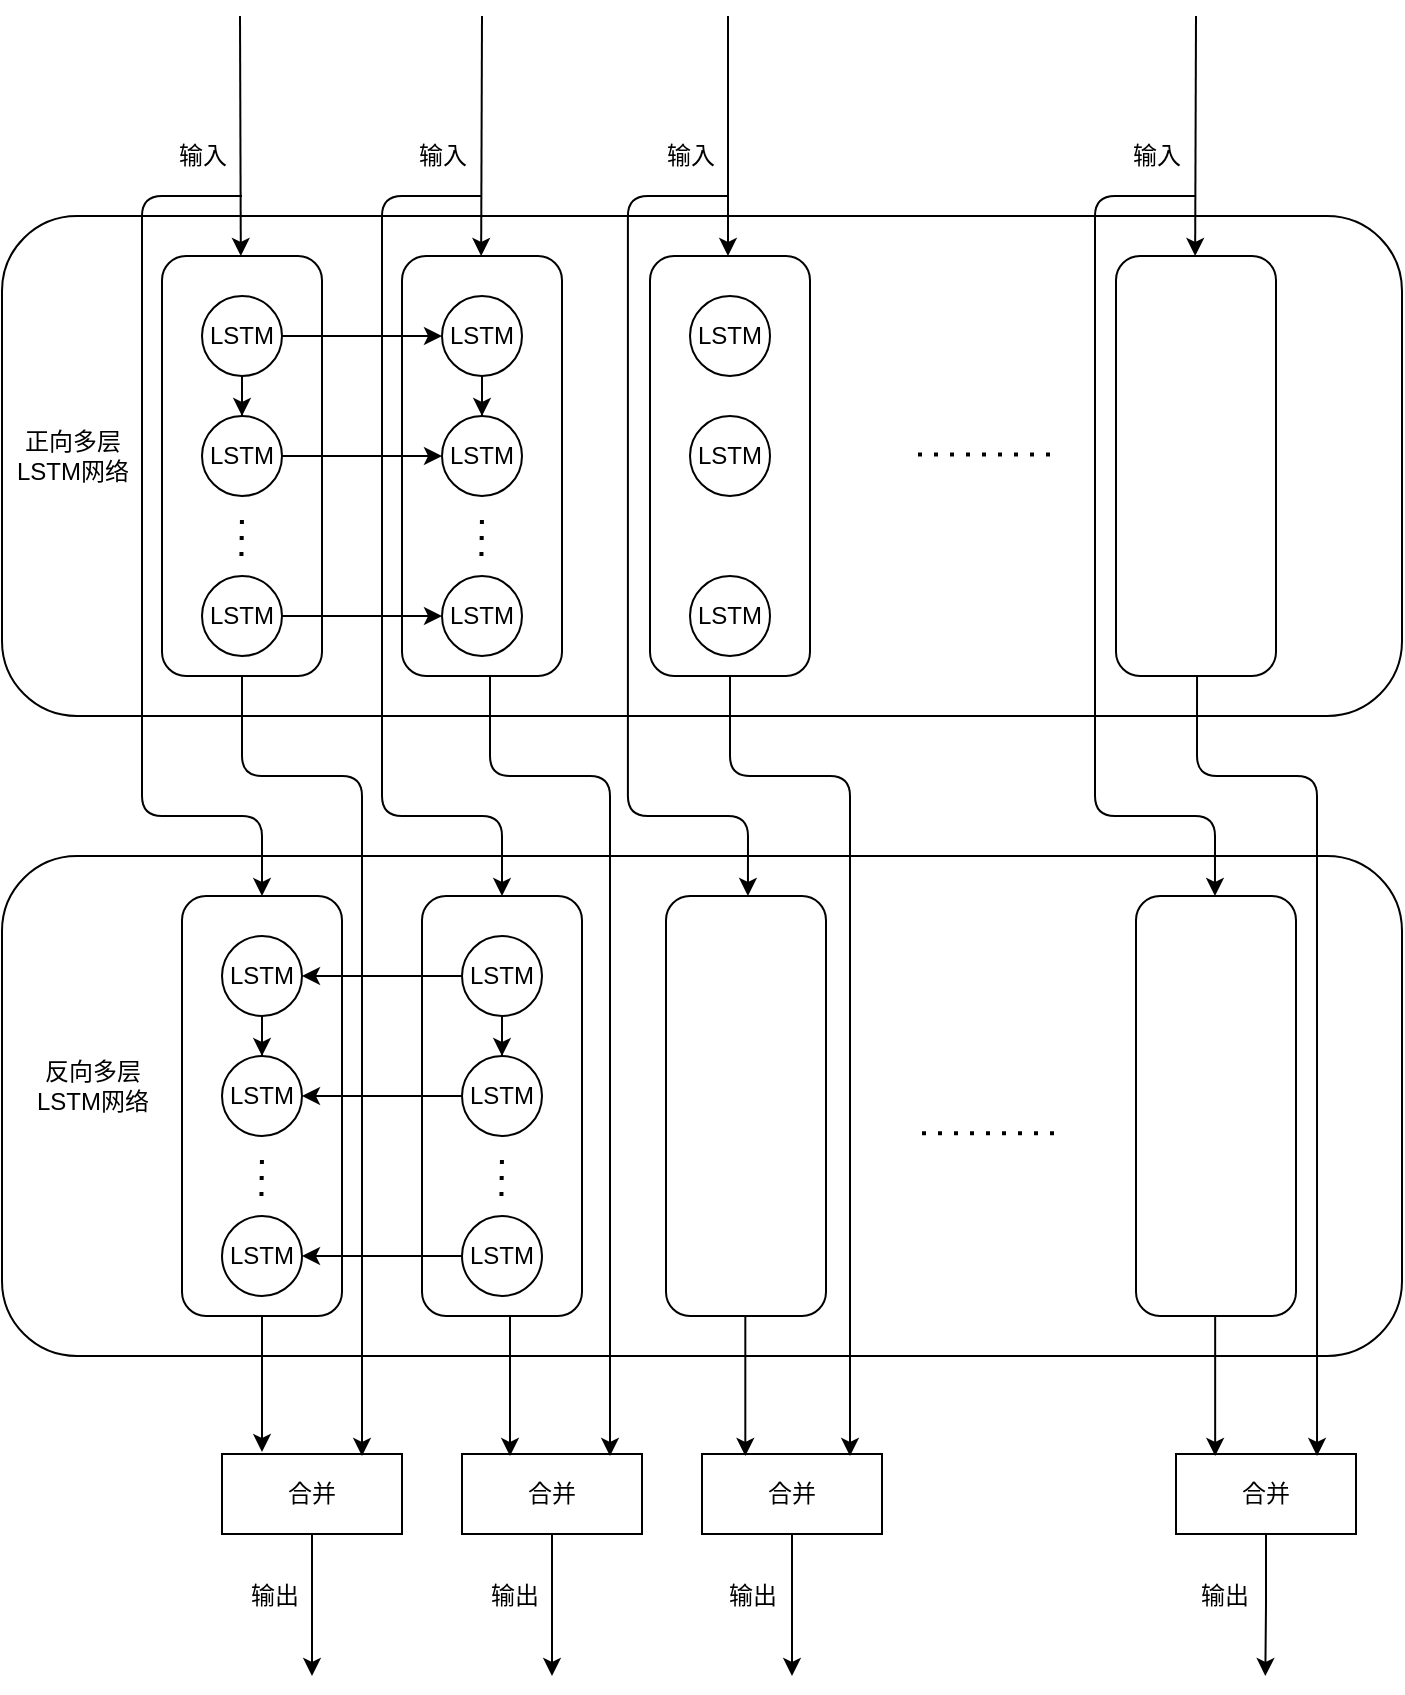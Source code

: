 <mxfile version="14.4.4" type="github">
  <diagram id="JIANmT2nnOIBF4YDTT5s" name="第 1 页">
    <mxGraphModel dx="2031" dy="1146" grid="1" gridSize="10" guides="1" tooltips="1" connect="1" arrows="1" fold="1" page="1" pageScale="1" pageWidth="827" pageHeight="1169" math="0" shadow="0">
      <root>
        <mxCell id="0" />
        <mxCell id="1" parent="0" />
        <mxCell id="ffXGzlUsW7iirdP9C00W-28" value="" style="rounded=1;whiteSpace=wrap;html=1;fillColor=none;" vertex="1" parent="1">
          <mxGeometry x="64" y="250" width="700" height="250" as="geometry" />
        </mxCell>
        <mxCell id="ffXGzlUsW7iirdP9C00W-2" value="" style="rounded=1;whiteSpace=wrap;html=1;" vertex="1" parent="1">
          <mxGeometry x="144" y="270" width="80" height="210" as="geometry" />
        </mxCell>
        <mxCell id="ffXGzlUsW7iirdP9C00W-6" value="" style="edgeStyle=orthogonalEdgeStyle;rounded=0;orthogonalLoop=1;jettySize=auto;html=1;" edge="1" parent="1" source="ffXGzlUsW7iirdP9C00W-1" target="ffXGzlUsW7iirdP9C00W-4">
          <mxGeometry relative="1" as="geometry" />
        </mxCell>
        <mxCell id="ffXGzlUsW7iirdP9C00W-1" value="LSTM" style="ellipse;whiteSpace=wrap;html=1;aspect=fixed;" vertex="1" parent="1">
          <mxGeometry x="164" y="290" width="40" height="40" as="geometry" />
        </mxCell>
        <mxCell id="ffXGzlUsW7iirdP9C00W-3" value="&lt;span&gt;LSTM&lt;/span&gt;" style="ellipse;whiteSpace=wrap;html=1;aspect=fixed;" vertex="1" parent="1">
          <mxGeometry x="164" y="430" width="40" height="40" as="geometry" />
        </mxCell>
        <mxCell id="ffXGzlUsW7iirdP9C00W-4" value="&lt;span&gt;LSTM&lt;/span&gt;" style="ellipse;whiteSpace=wrap;html=1;aspect=fixed;" vertex="1" parent="1">
          <mxGeometry x="164" y="350" width="40" height="40" as="geometry" />
        </mxCell>
        <mxCell id="ffXGzlUsW7iirdP9C00W-5" value="" style="endArrow=none;dashed=1;html=1;dashPattern=1 3;strokeWidth=2;" edge="1" parent="1">
          <mxGeometry width="50" height="50" relative="1" as="geometry">
            <mxPoint x="183.71" y="420" as="sourcePoint" />
            <mxPoint x="184" y="400" as="targetPoint" />
          </mxGeometry>
        </mxCell>
        <mxCell id="ffXGzlUsW7iirdP9C00W-7" value="" style="rounded=1;whiteSpace=wrap;html=1;" vertex="1" parent="1">
          <mxGeometry x="264" y="270" width="80" height="210" as="geometry" />
        </mxCell>
        <mxCell id="ffXGzlUsW7iirdP9C00W-8" value="" style="edgeStyle=orthogonalEdgeStyle;rounded=0;orthogonalLoop=1;jettySize=auto;html=1;" edge="1" parent="1" source="ffXGzlUsW7iirdP9C00W-9" target="ffXGzlUsW7iirdP9C00W-11">
          <mxGeometry relative="1" as="geometry" />
        </mxCell>
        <mxCell id="ffXGzlUsW7iirdP9C00W-9" value="LSTM" style="ellipse;whiteSpace=wrap;html=1;aspect=fixed;" vertex="1" parent="1">
          <mxGeometry x="284" y="290" width="40" height="40" as="geometry" />
        </mxCell>
        <mxCell id="ffXGzlUsW7iirdP9C00W-10" value="&lt;span&gt;LSTM&lt;/span&gt;" style="ellipse;whiteSpace=wrap;html=1;aspect=fixed;" vertex="1" parent="1">
          <mxGeometry x="284" y="430" width="40" height="40" as="geometry" />
        </mxCell>
        <mxCell id="ffXGzlUsW7iirdP9C00W-11" value="&lt;span&gt;LSTM&lt;/span&gt;" style="ellipse;whiteSpace=wrap;html=1;aspect=fixed;" vertex="1" parent="1">
          <mxGeometry x="284" y="350" width="40" height="40" as="geometry" />
        </mxCell>
        <mxCell id="ffXGzlUsW7iirdP9C00W-12" value="" style="endArrow=none;dashed=1;html=1;dashPattern=1 3;strokeWidth=2;" edge="1" parent="1">
          <mxGeometry width="50" height="50" relative="1" as="geometry">
            <mxPoint x="303.71" y="420" as="sourcePoint" />
            <mxPoint x="304" y="400" as="targetPoint" />
          </mxGeometry>
        </mxCell>
        <mxCell id="ffXGzlUsW7iirdP9C00W-13" value="" style="edgeStyle=orthogonalEdgeStyle;rounded=0;orthogonalLoop=1;jettySize=auto;html=1;" edge="1" parent="1" source="ffXGzlUsW7iirdP9C00W-1" target="ffXGzlUsW7iirdP9C00W-9">
          <mxGeometry relative="1" as="geometry" />
        </mxCell>
        <mxCell id="ffXGzlUsW7iirdP9C00W-14" value="" style="edgeStyle=orthogonalEdgeStyle;rounded=0;orthogonalLoop=1;jettySize=auto;html=1;" edge="1" parent="1" source="ffXGzlUsW7iirdP9C00W-4" target="ffXGzlUsW7iirdP9C00W-11">
          <mxGeometry relative="1" as="geometry" />
        </mxCell>
        <mxCell id="ffXGzlUsW7iirdP9C00W-15" value="" style="edgeStyle=orthogonalEdgeStyle;rounded=0;orthogonalLoop=1;jettySize=auto;html=1;" edge="1" parent="1" source="ffXGzlUsW7iirdP9C00W-3" target="ffXGzlUsW7iirdP9C00W-10">
          <mxGeometry relative="1" as="geometry" />
        </mxCell>
        <mxCell id="ffXGzlUsW7iirdP9C00W-22" value="" style="rounded=1;whiteSpace=wrap;html=1;" vertex="1" parent="1">
          <mxGeometry x="388" y="270" width="80" height="210" as="geometry" />
        </mxCell>
        <mxCell id="ffXGzlUsW7iirdP9C00W-23" value="" style="rounded=1;whiteSpace=wrap;html=1;" vertex="1" parent="1">
          <mxGeometry x="621" y="270" width="80" height="210" as="geometry" />
        </mxCell>
        <mxCell id="ffXGzlUsW7iirdP9C00W-24" value="" style="endArrow=classic;html=1;entryX=0.5;entryY=0;entryDx=0;entryDy=0;edgeStyle=orthogonalEdgeStyle;" edge="1" parent="1" target="ffXGzlUsW7iirdP9C00W-30">
          <mxGeometry width="50" height="50" relative="1" as="geometry">
            <mxPoint x="184" y="240" as="sourcePoint" />
            <mxPoint x="524" y="370" as="targetPoint" />
            <Array as="points">
              <mxPoint x="134" y="240" />
              <mxPoint x="134" y="550" />
              <mxPoint x="194" y="550" />
            </Array>
          </mxGeometry>
        </mxCell>
        <mxCell id="ffXGzlUsW7iirdP9C00W-25" value="" style="endArrow=classic;html=1;entryX=0.5;entryY=0;entryDx=0;entryDy=0;" edge="1" parent="1">
          <mxGeometry width="50" height="50" relative="1" as="geometry">
            <mxPoint x="304" y="150" as="sourcePoint" />
            <mxPoint x="303.58" y="270" as="targetPoint" />
          </mxGeometry>
        </mxCell>
        <mxCell id="ffXGzlUsW7iirdP9C00W-26" value="" style="endArrow=classic;html=1;entryX=0.5;entryY=0;entryDx=0;entryDy=0;" edge="1" parent="1">
          <mxGeometry width="50" height="50" relative="1" as="geometry">
            <mxPoint x="427" y="150" as="sourcePoint" />
            <mxPoint x="427" y="270" as="targetPoint" />
          </mxGeometry>
        </mxCell>
        <mxCell id="ffXGzlUsW7iirdP9C00W-27" value="" style="endArrow=classic;html=1;entryX=0.5;entryY=0;entryDx=0;entryDy=0;" edge="1" parent="1">
          <mxGeometry width="50" height="50" relative="1" as="geometry">
            <mxPoint x="661" y="150" as="sourcePoint" />
            <mxPoint x="660.58" y="270" as="targetPoint" />
          </mxGeometry>
        </mxCell>
        <mxCell id="ffXGzlUsW7iirdP9C00W-29" value="" style="rounded=1;whiteSpace=wrap;html=1;fillColor=none;" vertex="1" parent="1">
          <mxGeometry x="64" y="570" width="700" height="250" as="geometry" />
        </mxCell>
        <mxCell id="ffXGzlUsW7iirdP9C00W-30" value="" style="rounded=1;whiteSpace=wrap;html=1;" vertex="1" parent="1">
          <mxGeometry x="154" y="590" width="80" height="210" as="geometry" />
        </mxCell>
        <mxCell id="ffXGzlUsW7iirdP9C00W-31" value="" style="edgeStyle=orthogonalEdgeStyle;rounded=0;orthogonalLoop=1;jettySize=auto;html=1;" edge="1" parent="1" source="ffXGzlUsW7iirdP9C00W-32" target="ffXGzlUsW7iirdP9C00W-34">
          <mxGeometry relative="1" as="geometry" />
        </mxCell>
        <mxCell id="ffXGzlUsW7iirdP9C00W-32" value="LSTM" style="ellipse;whiteSpace=wrap;html=1;aspect=fixed;" vertex="1" parent="1">
          <mxGeometry x="174" y="610" width="40" height="40" as="geometry" />
        </mxCell>
        <mxCell id="ffXGzlUsW7iirdP9C00W-33" value="&lt;span&gt;LSTM&lt;/span&gt;" style="ellipse;whiteSpace=wrap;html=1;aspect=fixed;" vertex="1" parent="1">
          <mxGeometry x="174" y="750" width="40" height="40" as="geometry" />
        </mxCell>
        <mxCell id="ffXGzlUsW7iirdP9C00W-34" value="&lt;span&gt;LSTM&lt;/span&gt;" style="ellipse;whiteSpace=wrap;html=1;aspect=fixed;" vertex="1" parent="1">
          <mxGeometry x="174" y="670" width="40" height="40" as="geometry" />
        </mxCell>
        <mxCell id="ffXGzlUsW7iirdP9C00W-35" value="" style="endArrow=none;dashed=1;html=1;dashPattern=1 3;strokeWidth=2;" edge="1" parent="1">
          <mxGeometry width="50" height="50" relative="1" as="geometry">
            <mxPoint x="193.71" y="740" as="sourcePoint" />
            <mxPoint x="194" y="720" as="targetPoint" />
          </mxGeometry>
        </mxCell>
        <mxCell id="ffXGzlUsW7iirdP9C00W-36" value="" style="rounded=1;whiteSpace=wrap;html=1;" vertex="1" parent="1">
          <mxGeometry x="274" y="590" width="80" height="210" as="geometry" />
        </mxCell>
        <mxCell id="ffXGzlUsW7iirdP9C00W-37" value="" style="edgeStyle=orthogonalEdgeStyle;rounded=0;orthogonalLoop=1;jettySize=auto;html=1;" edge="1" parent="1" source="ffXGzlUsW7iirdP9C00W-38" target="ffXGzlUsW7iirdP9C00W-40">
          <mxGeometry relative="1" as="geometry" />
        </mxCell>
        <mxCell id="ffXGzlUsW7iirdP9C00W-76" value="" style="edgeStyle=orthogonalEdgeStyle;rounded=0;orthogonalLoop=1;jettySize=auto;html=1;" edge="1" parent="1" source="ffXGzlUsW7iirdP9C00W-38" target="ffXGzlUsW7iirdP9C00W-32">
          <mxGeometry relative="1" as="geometry" />
        </mxCell>
        <mxCell id="ffXGzlUsW7iirdP9C00W-38" value="LSTM" style="ellipse;whiteSpace=wrap;html=1;aspect=fixed;" vertex="1" parent="1">
          <mxGeometry x="294" y="610" width="40" height="40" as="geometry" />
        </mxCell>
        <mxCell id="ffXGzlUsW7iirdP9C00W-39" value="&lt;span&gt;LSTM&lt;/span&gt;" style="ellipse;whiteSpace=wrap;html=1;aspect=fixed;" vertex="1" parent="1">
          <mxGeometry x="294" y="750" width="40" height="40" as="geometry" />
        </mxCell>
        <mxCell id="ffXGzlUsW7iirdP9C00W-40" value="&lt;span&gt;LSTM&lt;/span&gt;" style="ellipse;whiteSpace=wrap;html=1;aspect=fixed;" vertex="1" parent="1">
          <mxGeometry x="294" y="670" width="40" height="40" as="geometry" />
        </mxCell>
        <mxCell id="ffXGzlUsW7iirdP9C00W-41" value="" style="endArrow=none;dashed=1;html=1;dashPattern=1 3;strokeWidth=2;" edge="1" parent="1">
          <mxGeometry width="50" height="50" relative="1" as="geometry">
            <mxPoint x="313.71" y="740" as="sourcePoint" />
            <mxPoint x="314" y="720" as="targetPoint" />
          </mxGeometry>
        </mxCell>
        <mxCell id="ffXGzlUsW7iirdP9C00W-44" value="" style="edgeStyle=orthogonalEdgeStyle;rounded=0;orthogonalLoop=1;jettySize=auto;html=1;" edge="1" parent="1" source="ffXGzlUsW7iirdP9C00W-39" target="ffXGzlUsW7iirdP9C00W-33">
          <mxGeometry relative="1" as="geometry" />
        </mxCell>
        <mxCell id="ffXGzlUsW7iirdP9C00W-45" value="" style="rounded=1;whiteSpace=wrap;html=1;" vertex="1" parent="1">
          <mxGeometry x="396" y="590" width="80" height="210" as="geometry" />
        </mxCell>
        <mxCell id="ffXGzlUsW7iirdP9C00W-46" value="" style="rounded=1;whiteSpace=wrap;html=1;" vertex="1" parent="1">
          <mxGeometry x="631" y="590" width="80" height="210" as="geometry" />
        </mxCell>
        <mxCell id="ffXGzlUsW7iirdP9C00W-51" value="LSTM" style="ellipse;whiteSpace=wrap;html=1;aspect=fixed;" vertex="1" parent="1">
          <mxGeometry x="408" y="290" width="40" height="40" as="geometry" />
        </mxCell>
        <mxCell id="ffXGzlUsW7iirdP9C00W-52" value="&lt;span&gt;LSTM&lt;/span&gt;" style="ellipse;whiteSpace=wrap;html=1;aspect=fixed;" vertex="1" parent="1">
          <mxGeometry x="408" y="430" width="40" height="40" as="geometry" />
        </mxCell>
        <mxCell id="ffXGzlUsW7iirdP9C00W-53" value="&lt;span&gt;LSTM&lt;/span&gt;" style="ellipse;whiteSpace=wrap;html=1;aspect=fixed;" vertex="1" parent="1">
          <mxGeometry x="408" y="350" width="40" height="40" as="geometry" />
        </mxCell>
        <mxCell id="ffXGzlUsW7iirdP9C00W-54" value="" style="endArrow=classic;html=1;entryX=0.5;entryY=0;entryDx=0;entryDy=0;" edge="1" parent="1">
          <mxGeometry width="50" height="50" relative="1" as="geometry">
            <mxPoint x="183" y="150" as="sourcePoint" />
            <mxPoint x="183.41" y="270" as="targetPoint" />
          </mxGeometry>
        </mxCell>
        <mxCell id="ffXGzlUsW7iirdP9C00W-55" value="" style="endArrow=classic;html=1;exitX=0.5;exitY=1;exitDx=0;exitDy=0;" edge="1" parent="1" source="ffXGzlUsW7iirdP9C00W-30">
          <mxGeometry width="50" height="50" relative="1" as="geometry">
            <mxPoint x="594" y="690" as="sourcePoint" />
            <mxPoint x="194" y="868" as="targetPoint" />
          </mxGeometry>
        </mxCell>
        <mxCell id="ffXGzlUsW7iirdP9C00W-57" value="" style="endArrow=classic;html=1;exitX=0.5;exitY=1;exitDx=0;exitDy=0;edgeStyle=orthogonalEdgeStyle;" edge="1" parent="1" source="ffXGzlUsW7iirdP9C00W-2">
          <mxGeometry width="50" height="50" relative="1" as="geometry">
            <mxPoint x="594" y="690" as="sourcePoint" />
            <mxPoint x="244" y="870" as="targetPoint" />
            <Array as="points">
              <mxPoint x="184" y="530" />
              <mxPoint x="244" y="530" />
            </Array>
          </mxGeometry>
        </mxCell>
        <mxCell id="ffXGzlUsW7iirdP9C00W-78" style="edgeStyle=orthogonalEdgeStyle;rounded=0;orthogonalLoop=1;jettySize=auto;html=1;exitX=0.5;exitY=1;exitDx=0;exitDy=0;" edge="1" parent="1" source="ffXGzlUsW7iirdP9C00W-58">
          <mxGeometry relative="1" as="geometry">
            <mxPoint x="219" y="980" as="targetPoint" />
          </mxGeometry>
        </mxCell>
        <mxCell id="ffXGzlUsW7iirdP9C00W-58" value="合并" style="rounded=0;whiteSpace=wrap;html=1;fillColor=none;" vertex="1" parent="1">
          <mxGeometry x="174" y="869" width="90" height="40" as="geometry" />
        </mxCell>
        <mxCell id="ffXGzlUsW7iirdP9C00W-59" value="" style="endArrow=classic;html=1;entryX=0.5;entryY=0;entryDx=0;entryDy=0;edgeStyle=orthogonalEdgeStyle;" edge="1" parent="1">
          <mxGeometry width="50" height="50" relative="1" as="geometry">
            <mxPoint x="304" y="240" as="sourcePoint" />
            <mxPoint x="314" y="590" as="targetPoint" />
            <Array as="points">
              <mxPoint x="254" y="240" />
              <mxPoint x="254" y="550" />
              <mxPoint x="314" y="550" />
            </Array>
          </mxGeometry>
        </mxCell>
        <mxCell id="ffXGzlUsW7iirdP9C00W-62" value="" style="endArrow=classic;html=1;entryX=0.25;entryY=0;entryDx=0;entryDy=0;" edge="1" parent="1">
          <mxGeometry width="50" height="50" relative="1" as="geometry">
            <mxPoint x="318" y="800" as="sourcePoint" />
            <mxPoint x="318" y="870" as="targetPoint" />
          </mxGeometry>
        </mxCell>
        <mxCell id="ffXGzlUsW7iirdP9C00W-63" value="" style="endArrow=classic;html=1;exitX=0.5;exitY=1;exitDx=0;exitDy=0;edgeStyle=orthogonalEdgeStyle;" edge="1" parent="1">
          <mxGeometry width="50" height="50" relative="1" as="geometry">
            <mxPoint x="308" y="480" as="sourcePoint" />
            <mxPoint x="368" y="870" as="targetPoint" />
            <Array as="points">
              <mxPoint x="308" y="530" />
              <mxPoint x="368" y="530" />
            </Array>
          </mxGeometry>
        </mxCell>
        <mxCell id="ffXGzlUsW7iirdP9C00W-79" style="edgeStyle=orthogonalEdgeStyle;rounded=0;orthogonalLoop=1;jettySize=auto;html=1;exitX=0.5;exitY=1;exitDx=0;exitDy=0;" edge="1" parent="1" source="ffXGzlUsW7iirdP9C00W-64">
          <mxGeometry relative="1" as="geometry">
            <mxPoint x="339" y="980" as="targetPoint" />
          </mxGeometry>
        </mxCell>
        <mxCell id="ffXGzlUsW7iirdP9C00W-64" value="合并" style="rounded=0;whiteSpace=wrap;html=1;fillColor=none;" vertex="1" parent="1">
          <mxGeometry x="294" y="869" width="90" height="40" as="geometry" />
        </mxCell>
        <mxCell id="ffXGzlUsW7iirdP9C00W-65" value="" style="endArrow=classic;html=1;entryX=0.5;entryY=0;entryDx=0;entryDy=0;edgeStyle=orthogonalEdgeStyle;" edge="1" parent="1">
          <mxGeometry width="50" height="50" relative="1" as="geometry">
            <mxPoint x="426.97" y="240" as="sourcePoint" />
            <mxPoint x="436.97" y="590.0" as="targetPoint" />
            <Array as="points">
              <mxPoint x="376.97" y="240" />
              <mxPoint x="376.97" y="550" />
              <mxPoint x="436.97" y="550" />
            </Array>
          </mxGeometry>
        </mxCell>
        <mxCell id="ffXGzlUsW7iirdP9C00W-67" value="" style="endArrow=classic;html=1;exitX=0.5;exitY=1;exitDx=0;exitDy=0;edgeStyle=orthogonalEdgeStyle;" edge="1" parent="1">
          <mxGeometry width="50" height="50" relative="1" as="geometry">
            <mxPoint x="428" y="480.0" as="sourcePoint" />
            <mxPoint x="488" y="870" as="targetPoint" />
            <Array as="points">
              <mxPoint x="428" y="530" />
              <mxPoint x="488" y="530" />
            </Array>
          </mxGeometry>
        </mxCell>
        <mxCell id="ffXGzlUsW7iirdP9C00W-68" value="" style="endArrow=classic;html=1;entryX=0.25;entryY=0;entryDx=0;entryDy=0;" edge="1" parent="1">
          <mxGeometry width="50" height="50" relative="1" as="geometry">
            <mxPoint x="435.66" y="800" as="sourcePoint" />
            <mxPoint x="435.66" y="870" as="targetPoint" />
          </mxGeometry>
        </mxCell>
        <mxCell id="ffXGzlUsW7iirdP9C00W-80" style="edgeStyle=orthogonalEdgeStyle;rounded=0;orthogonalLoop=1;jettySize=auto;html=1;exitX=0.5;exitY=1;exitDx=0;exitDy=0;" edge="1" parent="1" source="ffXGzlUsW7iirdP9C00W-69">
          <mxGeometry relative="1" as="geometry">
            <mxPoint x="459" y="980" as="targetPoint" />
          </mxGeometry>
        </mxCell>
        <mxCell id="ffXGzlUsW7iirdP9C00W-69" value="合并" style="rounded=0;whiteSpace=wrap;html=1;fillColor=none;" vertex="1" parent="1">
          <mxGeometry x="414" y="869" width="90" height="40" as="geometry" />
        </mxCell>
        <mxCell id="ffXGzlUsW7iirdP9C00W-70" value="" style="endArrow=classic;html=1;entryX=0.5;entryY=0;entryDx=0;entryDy=0;edgeStyle=orthogonalEdgeStyle;" edge="1" parent="1">
          <mxGeometry width="50" height="50" relative="1" as="geometry">
            <mxPoint x="660.49" y="240" as="sourcePoint" />
            <mxPoint x="670.49" y="590.0" as="targetPoint" />
            <Array as="points">
              <mxPoint x="610.49" y="240" />
              <mxPoint x="610.49" y="550" />
              <mxPoint x="670.49" y="550" />
            </Array>
          </mxGeometry>
        </mxCell>
        <mxCell id="ffXGzlUsW7iirdP9C00W-71" value="" style="endArrow=classic;html=1;exitX=0.5;exitY=1;exitDx=0;exitDy=0;edgeStyle=orthogonalEdgeStyle;" edge="1" parent="1">
          <mxGeometry width="50" height="50" relative="1" as="geometry">
            <mxPoint x="661.52" y="480" as="sourcePoint" />
            <mxPoint x="721.52" y="870" as="targetPoint" />
            <Array as="points">
              <mxPoint x="661.52" y="530" />
              <mxPoint x="721.52" y="530" />
            </Array>
          </mxGeometry>
        </mxCell>
        <mxCell id="ffXGzlUsW7iirdP9C00W-72" value="" style="endArrow=classic;html=1;entryX=0.25;entryY=0;entryDx=0;entryDy=0;" edge="1" parent="1">
          <mxGeometry width="50" height="50" relative="1" as="geometry">
            <mxPoint x="670.58" y="800" as="sourcePoint" />
            <mxPoint x="670.58" y="870" as="targetPoint" />
          </mxGeometry>
        </mxCell>
        <mxCell id="ffXGzlUsW7iirdP9C00W-81" style="edgeStyle=orthogonalEdgeStyle;rounded=0;orthogonalLoop=1;jettySize=auto;html=1;exitX=0.5;exitY=1;exitDx=0;exitDy=0;" edge="1" parent="1" source="ffXGzlUsW7iirdP9C00W-73">
          <mxGeometry relative="1" as="geometry">
            <mxPoint x="695.667" y="980" as="targetPoint" />
          </mxGeometry>
        </mxCell>
        <mxCell id="ffXGzlUsW7iirdP9C00W-73" value="合并" style="rounded=0;whiteSpace=wrap;html=1;fillColor=none;" vertex="1" parent="1">
          <mxGeometry x="651" y="869" width="90" height="40" as="geometry" />
        </mxCell>
        <mxCell id="ffXGzlUsW7iirdP9C00W-75" value="" style="edgeStyle=orthogonalEdgeStyle;rounded=0;orthogonalLoop=1;jettySize=auto;html=1;" edge="1" parent="1">
          <mxGeometry relative="1" as="geometry">
            <mxPoint x="294" y="690" as="sourcePoint" />
            <mxPoint x="214" y="690" as="targetPoint" />
          </mxGeometry>
        </mxCell>
        <mxCell id="ffXGzlUsW7iirdP9C00W-83" value="" style="endArrow=none;dashed=1;html=1;dashPattern=1 3;strokeWidth=2;" edge="1" parent="1">
          <mxGeometry width="50" height="50" relative="1" as="geometry">
            <mxPoint x="524" y="708.57" as="sourcePoint" />
            <mxPoint x="594" y="708.57" as="targetPoint" />
          </mxGeometry>
        </mxCell>
        <mxCell id="ffXGzlUsW7iirdP9C00W-84" value="" style="endArrow=none;dashed=1;html=1;dashPattern=1 3;strokeWidth=2;" edge="1" parent="1">
          <mxGeometry width="50" height="50" relative="1" as="geometry">
            <mxPoint x="522" y="369.29" as="sourcePoint" />
            <mxPoint x="592" y="369.29" as="targetPoint" />
          </mxGeometry>
        </mxCell>
        <mxCell id="ffXGzlUsW7iirdP9C00W-85" value="正向多层&lt;br&gt;LSTM网络" style="text;html=1;align=center;verticalAlign=middle;resizable=0;points=[];autosize=1;" vertex="1" parent="1">
          <mxGeometry x="64" y="355" width="70" height="30" as="geometry" />
        </mxCell>
        <mxCell id="ffXGzlUsW7iirdP9C00W-86" value="反向多层&lt;br&gt;LSTM网络" style="text;html=1;align=center;verticalAlign=middle;resizable=0;points=[];autosize=1;" vertex="1" parent="1">
          <mxGeometry x="74" y="670" width="70" height="30" as="geometry" />
        </mxCell>
        <mxCell id="ffXGzlUsW7iirdP9C00W-91" value="输入" style="text;html=1;align=center;verticalAlign=middle;resizable=0;points=[];autosize=1;" vertex="1" parent="1">
          <mxGeometry x="144" y="210" width="40" height="20" as="geometry" />
        </mxCell>
        <mxCell id="ffXGzlUsW7iirdP9C00W-93" value="输入" style="text;html=1;align=center;verticalAlign=middle;resizable=0;points=[];autosize=1;" vertex="1" parent="1">
          <mxGeometry x="264" y="210" width="40" height="20" as="geometry" />
        </mxCell>
        <mxCell id="ffXGzlUsW7iirdP9C00W-94" value="输入" style="text;html=1;align=center;verticalAlign=middle;resizable=0;points=[];autosize=1;" vertex="1" parent="1">
          <mxGeometry x="388" y="210" width="40" height="20" as="geometry" />
        </mxCell>
        <mxCell id="ffXGzlUsW7iirdP9C00W-95" value="输入" style="text;html=1;align=center;verticalAlign=middle;resizable=0;points=[];autosize=1;" vertex="1" parent="1">
          <mxGeometry x="621" y="210" width="40" height="20" as="geometry" />
        </mxCell>
        <mxCell id="ffXGzlUsW7iirdP9C00W-96" value="输出" style="text;html=1;align=center;verticalAlign=middle;resizable=0;points=[];autosize=1;" vertex="1" parent="1">
          <mxGeometry x="180" y="930" width="40" height="20" as="geometry" />
        </mxCell>
        <mxCell id="ffXGzlUsW7iirdP9C00W-97" value="输出" style="text;html=1;align=center;verticalAlign=middle;resizable=0;points=[];autosize=1;" vertex="1" parent="1">
          <mxGeometry x="300" y="930" width="40" height="20" as="geometry" />
        </mxCell>
        <mxCell id="ffXGzlUsW7iirdP9C00W-98" value="输出" style="text;html=1;align=center;verticalAlign=middle;resizable=0;points=[];autosize=1;" vertex="1" parent="1">
          <mxGeometry x="419" y="930" width="40" height="20" as="geometry" />
        </mxCell>
        <mxCell id="ffXGzlUsW7iirdP9C00W-99" value="输出" style="text;html=1;align=center;verticalAlign=middle;resizable=0;points=[];autosize=1;" vertex="1" parent="1">
          <mxGeometry x="655" y="930" width="40" height="20" as="geometry" />
        </mxCell>
      </root>
    </mxGraphModel>
  </diagram>
</mxfile>

